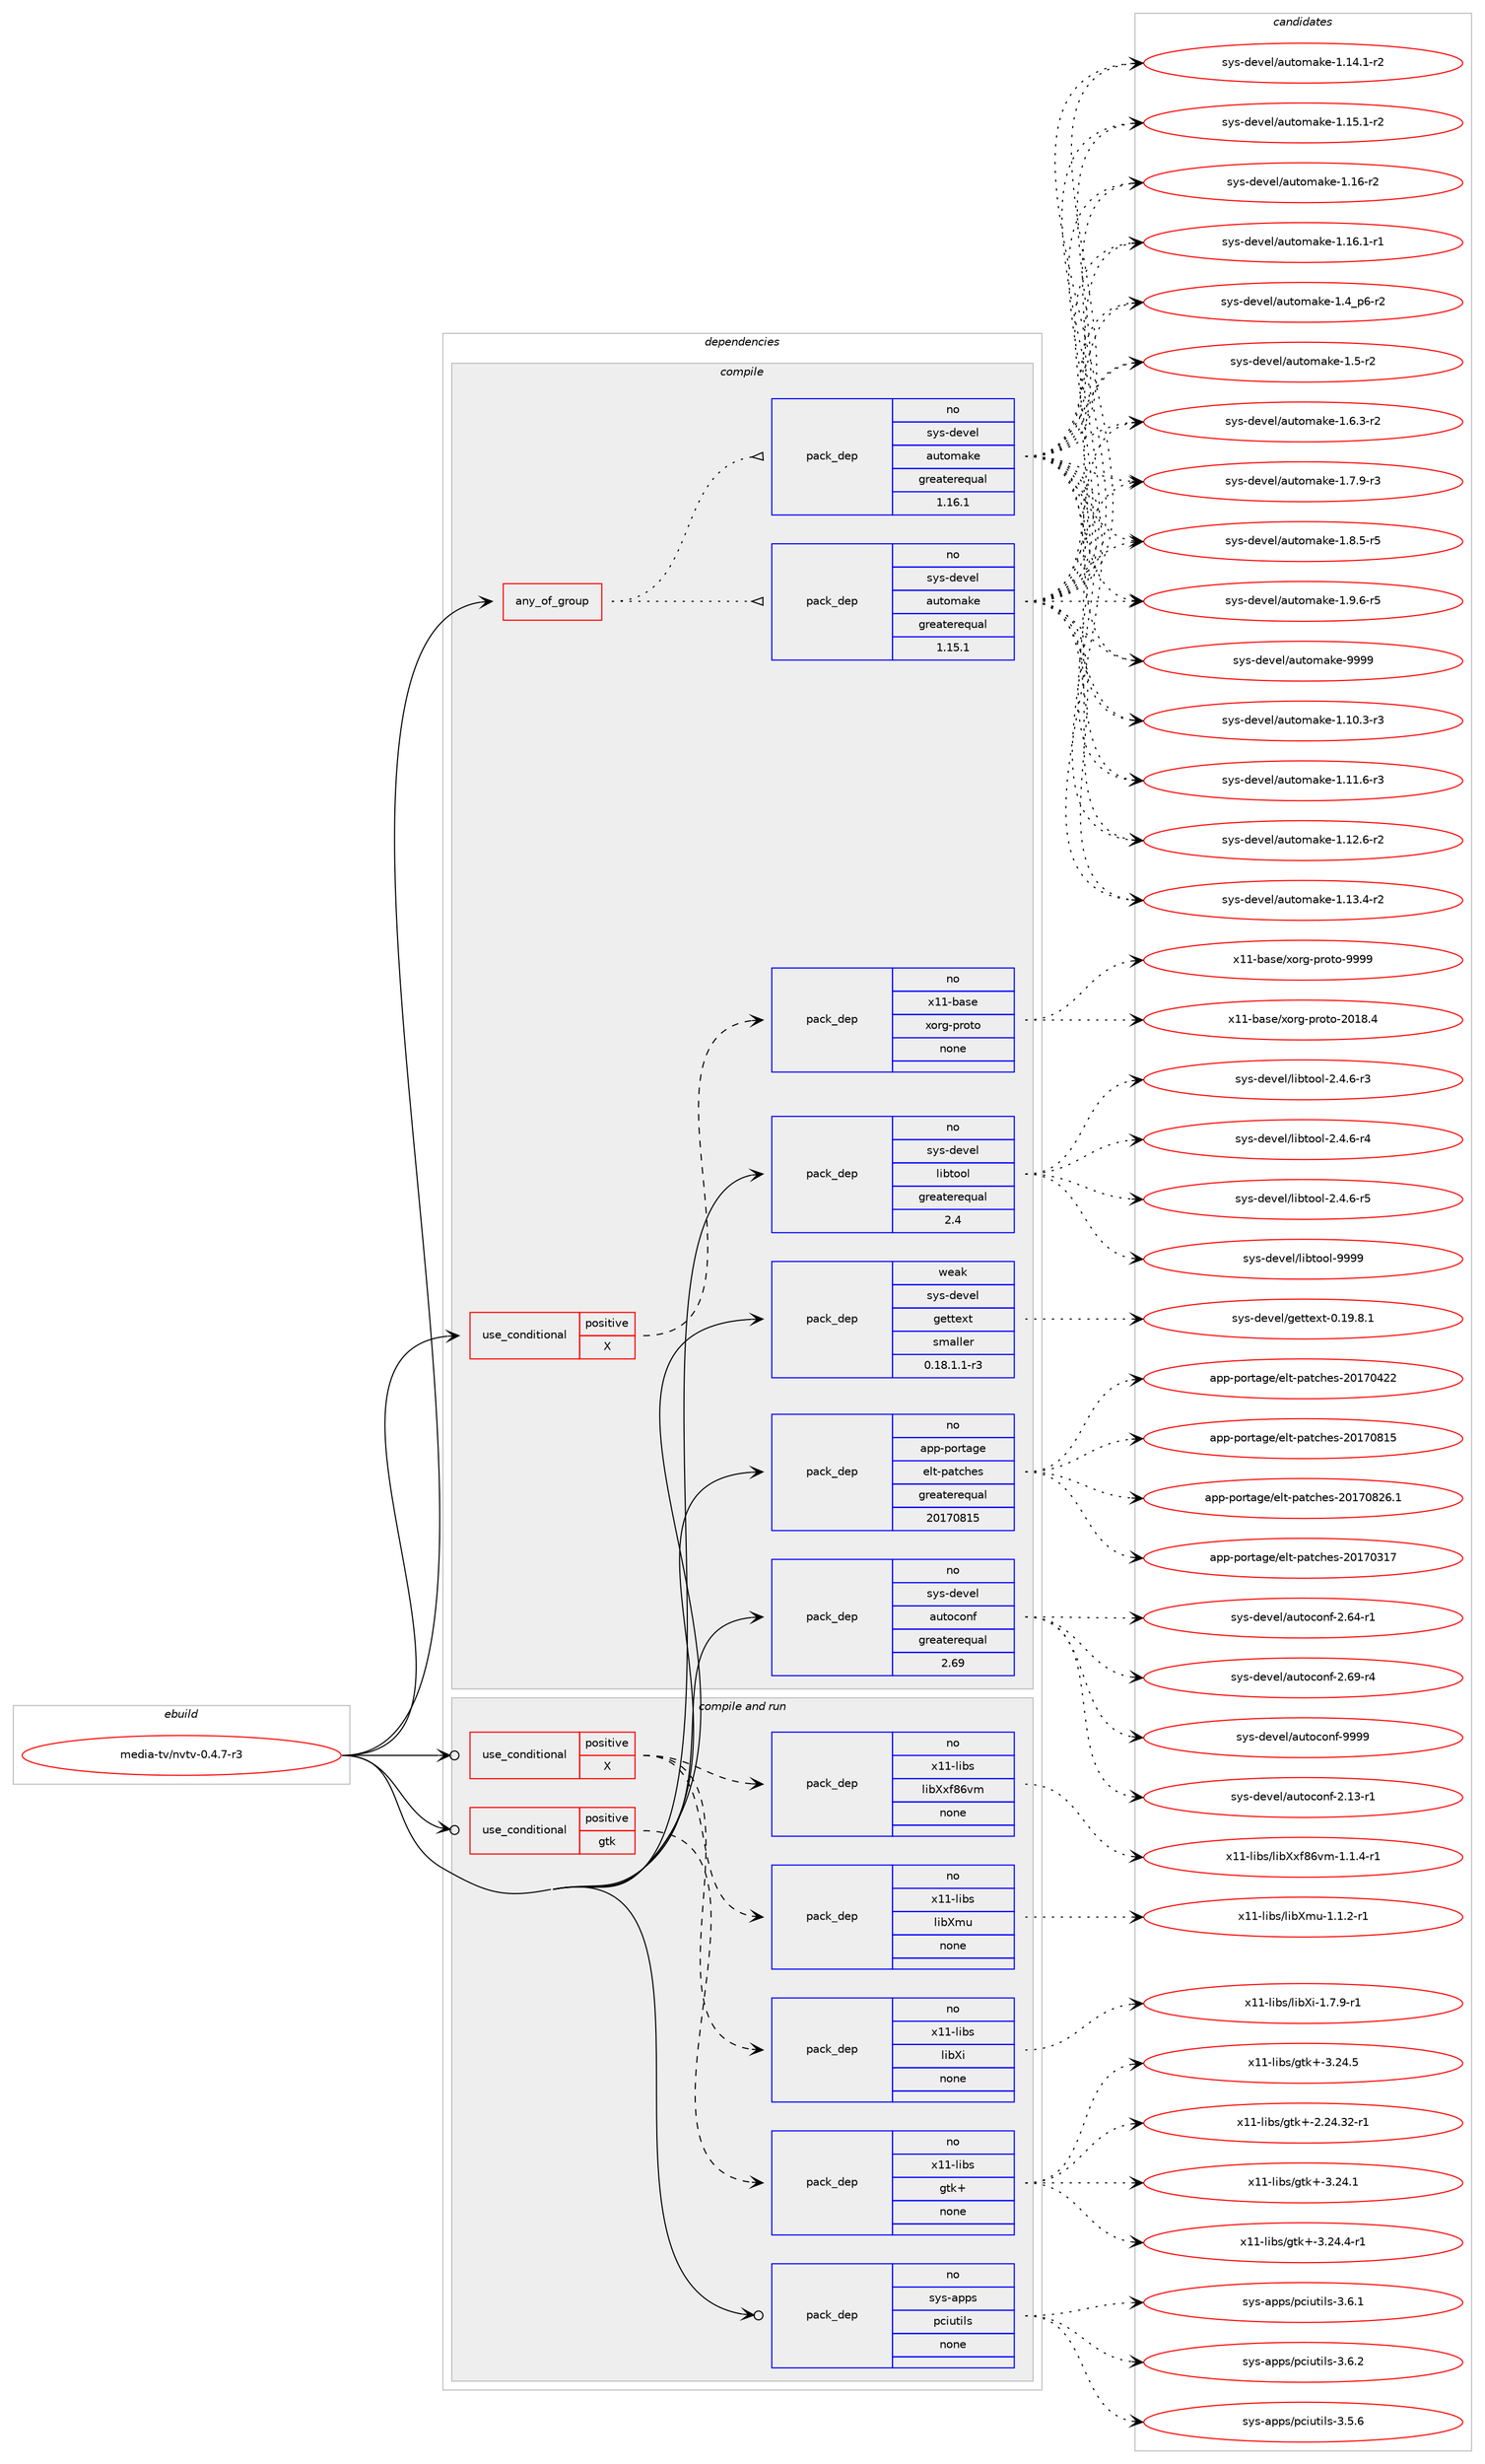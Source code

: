 digraph prolog {

# *************
# Graph options
# *************

newrank=true;
concentrate=true;
compound=true;
graph [rankdir=LR,fontname=Helvetica,fontsize=10,ranksep=1.5];#, ranksep=2.5, nodesep=0.2];
edge  [arrowhead=vee];
node  [fontname=Helvetica,fontsize=10];

# **********
# The ebuild
# **********

subgraph cluster_leftcol {
color=gray;
rank=same;
label=<<i>ebuild</i>>;
id [label="media-tv/nvtv-0.4.7-r3", color=red, width=4, href="../media-tv/nvtv-0.4.7-r3.svg"];
}

# ****************
# The dependencies
# ****************

subgraph cluster_midcol {
color=gray;
label=<<i>dependencies</i>>;
subgraph cluster_compile {
fillcolor="#eeeeee";
style=filled;
label=<<i>compile</i>>;
subgraph any25629 {
dependency1634393 [label=<<TABLE BORDER="0" CELLBORDER="1" CELLSPACING="0" CELLPADDING="4"><TR><TD CELLPADDING="10">any_of_group</TD></TR></TABLE>>, shape=none, color=red];subgraph pack1168728 {
dependency1634394 [label=<<TABLE BORDER="0" CELLBORDER="1" CELLSPACING="0" CELLPADDING="4" WIDTH="220"><TR><TD ROWSPAN="6" CELLPADDING="30">pack_dep</TD></TR><TR><TD WIDTH="110">no</TD></TR><TR><TD>sys-devel</TD></TR><TR><TD>automake</TD></TR><TR><TD>greaterequal</TD></TR><TR><TD>1.16.1</TD></TR></TABLE>>, shape=none, color=blue];
}
dependency1634393:e -> dependency1634394:w [weight=20,style="dotted",arrowhead="oinv"];
subgraph pack1168729 {
dependency1634395 [label=<<TABLE BORDER="0" CELLBORDER="1" CELLSPACING="0" CELLPADDING="4" WIDTH="220"><TR><TD ROWSPAN="6" CELLPADDING="30">pack_dep</TD></TR><TR><TD WIDTH="110">no</TD></TR><TR><TD>sys-devel</TD></TR><TR><TD>automake</TD></TR><TR><TD>greaterequal</TD></TR><TR><TD>1.15.1</TD></TR></TABLE>>, shape=none, color=blue];
}
dependency1634393:e -> dependency1634395:w [weight=20,style="dotted",arrowhead="oinv"];
}
id:e -> dependency1634393:w [weight=20,style="solid",arrowhead="vee"];
subgraph cond439266 {
dependency1634396 [label=<<TABLE BORDER="0" CELLBORDER="1" CELLSPACING="0" CELLPADDING="4"><TR><TD ROWSPAN="3" CELLPADDING="10">use_conditional</TD></TR><TR><TD>positive</TD></TR><TR><TD>X</TD></TR></TABLE>>, shape=none, color=red];
subgraph pack1168730 {
dependency1634397 [label=<<TABLE BORDER="0" CELLBORDER="1" CELLSPACING="0" CELLPADDING="4" WIDTH="220"><TR><TD ROWSPAN="6" CELLPADDING="30">pack_dep</TD></TR><TR><TD WIDTH="110">no</TD></TR><TR><TD>x11-base</TD></TR><TR><TD>xorg-proto</TD></TR><TR><TD>none</TD></TR><TR><TD></TD></TR></TABLE>>, shape=none, color=blue];
}
dependency1634396:e -> dependency1634397:w [weight=20,style="dashed",arrowhead="vee"];
}
id:e -> dependency1634396:w [weight=20,style="solid",arrowhead="vee"];
subgraph pack1168731 {
dependency1634398 [label=<<TABLE BORDER="0" CELLBORDER="1" CELLSPACING="0" CELLPADDING="4" WIDTH="220"><TR><TD ROWSPAN="6" CELLPADDING="30">pack_dep</TD></TR><TR><TD WIDTH="110">no</TD></TR><TR><TD>app-portage</TD></TR><TR><TD>elt-patches</TD></TR><TR><TD>greaterequal</TD></TR><TR><TD>20170815</TD></TR></TABLE>>, shape=none, color=blue];
}
id:e -> dependency1634398:w [weight=20,style="solid",arrowhead="vee"];
subgraph pack1168732 {
dependency1634399 [label=<<TABLE BORDER="0" CELLBORDER="1" CELLSPACING="0" CELLPADDING="4" WIDTH="220"><TR><TD ROWSPAN="6" CELLPADDING="30">pack_dep</TD></TR><TR><TD WIDTH="110">no</TD></TR><TR><TD>sys-devel</TD></TR><TR><TD>autoconf</TD></TR><TR><TD>greaterequal</TD></TR><TR><TD>2.69</TD></TR></TABLE>>, shape=none, color=blue];
}
id:e -> dependency1634399:w [weight=20,style="solid",arrowhead="vee"];
subgraph pack1168733 {
dependency1634400 [label=<<TABLE BORDER="0" CELLBORDER="1" CELLSPACING="0" CELLPADDING="4" WIDTH="220"><TR><TD ROWSPAN="6" CELLPADDING="30">pack_dep</TD></TR><TR><TD WIDTH="110">no</TD></TR><TR><TD>sys-devel</TD></TR><TR><TD>libtool</TD></TR><TR><TD>greaterequal</TD></TR><TR><TD>2.4</TD></TR></TABLE>>, shape=none, color=blue];
}
id:e -> dependency1634400:w [weight=20,style="solid",arrowhead="vee"];
subgraph pack1168734 {
dependency1634401 [label=<<TABLE BORDER="0" CELLBORDER="1" CELLSPACING="0" CELLPADDING="4" WIDTH="220"><TR><TD ROWSPAN="6" CELLPADDING="30">pack_dep</TD></TR><TR><TD WIDTH="110">weak</TD></TR><TR><TD>sys-devel</TD></TR><TR><TD>gettext</TD></TR><TR><TD>smaller</TD></TR><TR><TD>0.18.1.1-r3</TD></TR></TABLE>>, shape=none, color=blue];
}
id:e -> dependency1634401:w [weight=20,style="solid",arrowhead="vee"];
}
subgraph cluster_compileandrun {
fillcolor="#eeeeee";
style=filled;
label=<<i>compile and run</i>>;
subgraph cond439267 {
dependency1634402 [label=<<TABLE BORDER="0" CELLBORDER="1" CELLSPACING="0" CELLPADDING="4"><TR><TD ROWSPAN="3" CELLPADDING="10">use_conditional</TD></TR><TR><TD>positive</TD></TR><TR><TD>X</TD></TR></TABLE>>, shape=none, color=red];
subgraph pack1168735 {
dependency1634403 [label=<<TABLE BORDER="0" CELLBORDER="1" CELLSPACING="0" CELLPADDING="4" WIDTH="220"><TR><TD ROWSPAN="6" CELLPADDING="30">pack_dep</TD></TR><TR><TD WIDTH="110">no</TD></TR><TR><TD>x11-libs</TD></TR><TR><TD>libXi</TD></TR><TR><TD>none</TD></TR><TR><TD></TD></TR></TABLE>>, shape=none, color=blue];
}
dependency1634402:e -> dependency1634403:w [weight=20,style="dashed",arrowhead="vee"];
subgraph pack1168736 {
dependency1634404 [label=<<TABLE BORDER="0" CELLBORDER="1" CELLSPACING="0" CELLPADDING="4" WIDTH="220"><TR><TD ROWSPAN="6" CELLPADDING="30">pack_dep</TD></TR><TR><TD WIDTH="110">no</TD></TR><TR><TD>x11-libs</TD></TR><TR><TD>libXmu</TD></TR><TR><TD>none</TD></TR><TR><TD></TD></TR></TABLE>>, shape=none, color=blue];
}
dependency1634402:e -> dependency1634404:w [weight=20,style="dashed",arrowhead="vee"];
subgraph pack1168737 {
dependency1634405 [label=<<TABLE BORDER="0" CELLBORDER="1" CELLSPACING="0" CELLPADDING="4" WIDTH="220"><TR><TD ROWSPAN="6" CELLPADDING="30">pack_dep</TD></TR><TR><TD WIDTH="110">no</TD></TR><TR><TD>x11-libs</TD></TR><TR><TD>libXxf86vm</TD></TR><TR><TD>none</TD></TR><TR><TD></TD></TR></TABLE>>, shape=none, color=blue];
}
dependency1634402:e -> dependency1634405:w [weight=20,style="dashed",arrowhead="vee"];
}
id:e -> dependency1634402:w [weight=20,style="solid",arrowhead="odotvee"];
subgraph cond439268 {
dependency1634406 [label=<<TABLE BORDER="0" CELLBORDER="1" CELLSPACING="0" CELLPADDING="4"><TR><TD ROWSPAN="3" CELLPADDING="10">use_conditional</TD></TR><TR><TD>positive</TD></TR><TR><TD>gtk</TD></TR></TABLE>>, shape=none, color=red];
subgraph pack1168738 {
dependency1634407 [label=<<TABLE BORDER="0" CELLBORDER="1" CELLSPACING="0" CELLPADDING="4" WIDTH="220"><TR><TD ROWSPAN="6" CELLPADDING="30">pack_dep</TD></TR><TR><TD WIDTH="110">no</TD></TR><TR><TD>x11-libs</TD></TR><TR><TD>gtk+</TD></TR><TR><TD>none</TD></TR><TR><TD></TD></TR></TABLE>>, shape=none, color=blue];
}
dependency1634406:e -> dependency1634407:w [weight=20,style="dashed",arrowhead="vee"];
}
id:e -> dependency1634406:w [weight=20,style="solid",arrowhead="odotvee"];
subgraph pack1168739 {
dependency1634408 [label=<<TABLE BORDER="0" CELLBORDER="1" CELLSPACING="0" CELLPADDING="4" WIDTH="220"><TR><TD ROWSPAN="6" CELLPADDING="30">pack_dep</TD></TR><TR><TD WIDTH="110">no</TD></TR><TR><TD>sys-apps</TD></TR><TR><TD>pciutils</TD></TR><TR><TD>none</TD></TR><TR><TD></TD></TR></TABLE>>, shape=none, color=blue];
}
id:e -> dependency1634408:w [weight=20,style="solid",arrowhead="odotvee"];
}
subgraph cluster_run {
fillcolor="#eeeeee";
style=filled;
label=<<i>run</i>>;
}
}

# **************
# The candidates
# **************

subgraph cluster_choices {
rank=same;
color=gray;
label=<<i>candidates</i>>;

subgraph choice1168728 {
color=black;
nodesep=1;
choice11512111545100101118101108479711711611110997107101454946494846514511451 [label="sys-devel/automake-1.10.3-r3", color=red, width=4,href="../sys-devel/automake-1.10.3-r3.svg"];
choice11512111545100101118101108479711711611110997107101454946494946544511451 [label="sys-devel/automake-1.11.6-r3", color=red, width=4,href="../sys-devel/automake-1.11.6-r3.svg"];
choice11512111545100101118101108479711711611110997107101454946495046544511450 [label="sys-devel/automake-1.12.6-r2", color=red, width=4,href="../sys-devel/automake-1.12.6-r2.svg"];
choice11512111545100101118101108479711711611110997107101454946495146524511450 [label="sys-devel/automake-1.13.4-r2", color=red, width=4,href="../sys-devel/automake-1.13.4-r2.svg"];
choice11512111545100101118101108479711711611110997107101454946495246494511450 [label="sys-devel/automake-1.14.1-r2", color=red, width=4,href="../sys-devel/automake-1.14.1-r2.svg"];
choice11512111545100101118101108479711711611110997107101454946495346494511450 [label="sys-devel/automake-1.15.1-r2", color=red, width=4,href="../sys-devel/automake-1.15.1-r2.svg"];
choice1151211154510010111810110847971171161111099710710145494649544511450 [label="sys-devel/automake-1.16-r2", color=red, width=4,href="../sys-devel/automake-1.16-r2.svg"];
choice11512111545100101118101108479711711611110997107101454946495446494511449 [label="sys-devel/automake-1.16.1-r1", color=red, width=4,href="../sys-devel/automake-1.16.1-r1.svg"];
choice115121115451001011181011084797117116111109971071014549465295112544511450 [label="sys-devel/automake-1.4_p6-r2", color=red, width=4,href="../sys-devel/automake-1.4_p6-r2.svg"];
choice11512111545100101118101108479711711611110997107101454946534511450 [label="sys-devel/automake-1.5-r2", color=red, width=4,href="../sys-devel/automake-1.5-r2.svg"];
choice115121115451001011181011084797117116111109971071014549465446514511450 [label="sys-devel/automake-1.6.3-r2", color=red, width=4,href="../sys-devel/automake-1.6.3-r2.svg"];
choice115121115451001011181011084797117116111109971071014549465546574511451 [label="sys-devel/automake-1.7.9-r3", color=red, width=4,href="../sys-devel/automake-1.7.9-r3.svg"];
choice115121115451001011181011084797117116111109971071014549465646534511453 [label="sys-devel/automake-1.8.5-r5", color=red, width=4,href="../sys-devel/automake-1.8.5-r5.svg"];
choice115121115451001011181011084797117116111109971071014549465746544511453 [label="sys-devel/automake-1.9.6-r5", color=red, width=4,href="../sys-devel/automake-1.9.6-r5.svg"];
choice115121115451001011181011084797117116111109971071014557575757 [label="sys-devel/automake-9999", color=red, width=4,href="../sys-devel/automake-9999.svg"];
dependency1634394:e -> choice11512111545100101118101108479711711611110997107101454946494846514511451:w [style=dotted,weight="100"];
dependency1634394:e -> choice11512111545100101118101108479711711611110997107101454946494946544511451:w [style=dotted,weight="100"];
dependency1634394:e -> choice11512111545100101118101108479711711611110997107101454946495046544511450:w [style=dotted,weight="100"];
dependency1634394:e -> choice11512111545100101118101108479711711611110997107101454946495146524511450:w [style=dotted,weight="100"];
dependency1634394:e -> choice11512111545100101118101108479711711611110997107101454946495246494511450:w [style=dotted,weight="100"];
dependency1634394:e -> choice11512111545100101118101108479711711611110997107101454946495346494511450:w [style=dotted,weight="100"];
dependency1634394:e -> choice1151211154510010111810110847971171161111099710710145494649544511450:w [style=dotted,weight="100"];
dependency1634394:e -> choice11512111545100101118101108479711711611110997107101454946495446494511449:w [style=dotted,weight="100"];
dependency1634394:e -> choice115121115451001011181011084797117116111109971071014549465295112544511450:w [style=dotted,weight="100"];
dependency1634394:e -> choice11512111545100101118101108479711711611110997107101454946534511450:w [style=dotted,weight="100"];
dependency1634394:e -> choice115121115451001011181011084797117116111109971071014549465446514511450:w [style=dotted,weight="100"];
dependency1634394:e -> choice115121115451001011181011084797117116111109971071014549465546574511451:w [style=dotted,weight="100"];
dependency1634394:e -> choice115121115451001011181011084797117116111109971071014549465646534511453:w [style=dotted,weight="100"];
dependency1634394:e -> choice115121115451001011181011084797117116111109971071014549465746544511453:w [style=dotted,weight="100"];
dependency1634394:e -> choice115121115451001011181011084797117116111109971071014557575757:w [style=dotted,weight="100"];
}
subgraph choice1168729 {
color=black;
nodesep=1;
choice11512111545100101118101108479711711611110997107101454946494846514511451 [label="sys-devel/automake-1.10.3-r3", color=red, width=4,href="../sys-devel/automake-1.10.3-r3.svg"];
choice11512111545100101118101108479711711611110997107101454946494946544511451 [label="sys-devel/automake-1.11.6-r3", color=red, width=4,href="../sys-devel/automake-1.11.6-r3.svg"];
choice11512111545100101118101108479711711611110997107101454946495046544511450 [label="sys-devel/automake-1.12.6-r2", color=red, width=4,href="../sys-devel/automake-1.12.6-r2.svg"];
choice11512111545100101118101108479711711611110997107101454946495146524511450 [label="sys-devel/automake-1.13.4-r2", color=red, width=4,href="../sys-devel/automake-1.13.4-r2.svg"];
choice11512111545100101118101108479711711611110997107101454946495246494511450 [label="sys-devel/automake-1.14.1-r2", color=red, width=4,href="../sys-devel/automake-1.14.1-r2.svg"];
choice11512111545100101118101108479711711611110997107101454946495346494511450 [label="sys-devel/automake-1.15.1-r2", color=red, width=4,href="../sys-devel/automake-1.15.1-r2.svg"];
choice1151211154510010111810110847971171161111099710710145494649544511450 [label="sys-devel/automake-1.16-r2", color=red, width=4,href="../sys-devel/automake-1.16-r2.svg"];
choice11512111545100101118101108479711711611110997107101454946495446494511449 [label="sys-devel/automake-1.16.1-r1", color=red, width=4,href="../sys-devel/automake-1.16.1-r1.svg"];
choice115121115451001011181011084797117116111109971071014549465295112544511450 [label="sys-devel/automake-1.4_p6-r2", color=red, width=4,href="../sys-devel/automake-1.4_p6-r2.svg"];
choice11512111545100101118101108479711711611110997107101454946534511450 [label="sys-devel/automake-1.5-r2", color=red, width=4,href="../sys-devel/automake-1.5-r2.svg"];
choice115121115451001011181011084797117116111109971071014549465446514511450 [label="sys-devel/automake-1.6.3-r2", color=red, width=4,href="../sys-devel/automake-1.6.3-r2.svg"];
choice115121115451001011181011084797117116111109971071014549465546574511451 [label="sys-devel/automake-1.7.9-r3", color=red, width=4,href="../sys-devel/automake-1.7.9-r3.svg"];
choice115121115451001011181011084797117116111109971071014549465646534511453 [label="sys-devel/automake-1.8.5-r5", color=red, width=4,href="../sys-devel/automake-1.8.5-r5.svg"];
choice115121115451001011181011084797117116111109971071014549465746544511453 [label="sys-devel/automake-1.9.6-r5", color=red, width=4,href="../sys-devel/automake-1.9.6-r5.svg"];
choice115121115451001011181011084797117116111109971071014557575757 [label="sys-devel/automake-9999", color=red, width=4,href="../sys-devel/automake-9999.svg"];
dependency1634395:e -> choice11512111545100101118101108479711711611110997107101454946494846514511451:w [style=dotted,weight="100"];
dependency1634395:e -> choice11512111545100101118101108479711711611110997107101454946494946544511451:w [style=dotted,weight="100"];
dependency1634395:e -> choice11512111545100101118101108479711711611110997107101454946495046544511450:w [style=dotted,weight="100"];
dependency1634395:e -> choice11512111545100101118101108479711711611110997107101454946495146524511450:w [style=dotted,weight="100"];
dependency1634395:e -> choice11512111545100101118101108479711711611110997107101454946495246494511450:w [style=dotted,weight="100"];
dependency1634395:e -> choice11512111545100101118101108479711711611110997107101454946495346494511450:w [style=dotted,weight="100"];
dependency1634395:e -> choice1151211154510010111810110847971171161111099710710145494649544511450:w [style=dotted,weight="100"];
dependency1634395:e -> choice11512111545100101118101108479711711611110997107101454946495446494511449:w [style=dotted,weight="100"];
dependency1634395:e -> choice115121115451001011181011084797117116111109971071014549465295112544511450:w [style=dotted,weight="100"];
dependency1634395:e -> choice11512111545100101118101108479711711611110997107101454946534511450:w [style=dotted,weight="100"];
dependency1634395:e -> choice115121115451001011181011084797117116111109971071014549465446514511450:w [style=dotted,weight="100"];
dependency1634395:e -> choice115121115451001011181011084797117116111109971071014549465546574511451:w [style=dotted,weight="100"];
dependency1634395:e -> choice115121115451001011181011084797117116111109971071014549465646534511453:w [style=dotted,weight="100"];
dependency1634395:e -> choice115121115451001011181011084797117116111109971071014549465746544511453:w [style=dotted,weight="100"];
dependency1634395:e -> choice115121115451001011181011084797117116111109971071014557575757:w [style=dotted,weight="100"];
}
subgraph choice1168730 {
color=black;
nodesep=1;
choice1204949459897115101471201111141034511211411111611145504849564652 [label="x11-base/xorg-proto-2018.4", color=red, width=4,href="../x11-base/xorg-proto-2018.4.svg"];
choice120494945989711510147120111114103451121141111161114557575757 [label="x11-base/xorg-proto-9999", color=red, width=4,href="../x11-base/xorg-proto-9999.svg"];
dependency1634397:e -> choice1204949459897115101471201111141034511211411111611145504849564652:w [style=dotted,weight="100"];
dependency1634397:e -> choice120494945989711510147120111114103451121141111161114557575757:w [style=dotted,weight="100"];
}
subgraph choice1168731 {
color=black;
nodesep=1;
choice97112112451121111141169710310147101108116451129711699104101115455048495548514955 [label="app-portage/elt-patches-20170317", color=red, width=4,href="../app-portage/elt-patches-20170317.svg"];
choice97112112451121111141169710310147101108116451129711699104101115455048495548525050 [label="app-portage/elt-patches-20170422", color=red, width=4,href="../app-portage/elt-patches-20170422.svg"];
choice97112112451121111141169710310147101108116451129711699104101115455048495548564953 [label="app-portage/elt-patches-20170815", color=red, width=4,href="../app-portage/elt-patches-20170815.svg"];
choice971121124511211111411697103101471011081164511297116991041011154550484955485650544649 [label="app-portage/elt-patches-20170826.1", color=red, width=4,href="../app-portage/elt-patches-20170826.1.svg"];
dependency1634398:e -> choice97112112451121111141169710310147101108116451129711699104101115455048495548514955:w [style=dotted,weight="100"];
dependency1634398:e -> choice97112112451121111141169710310147101108116451129711699104101115455048495548525050:w [style=dotted,weight="100"];
dependency1634398:e -> choice97112112451121111141169710310147101108116451129711699104101115455048495548564953:w [style=dotted,weight="100"];
dependency1634398:e -> choice971121124511211111411697103101471011081164511297116991041011154550484955485650544649:w [style=dotted,weight="100"];
}
subgraph choice1168732 {
color=black;
nodesep=1;
choice1151211154510010111810110847971171161119911111010245504649514511449 [label="sys-devel/autoconf-2.13-r1", color=red, width=4,href="../sys-devel/autoconf-2.13-r1.svg"];
choice1151211154510010111810110847971171161119911111010245504654524511449 [label="sys-devel/autoconf-2.64-r1", color=red, width=4,href="../sys-devel/autoconf-2.64-r1.svg"];
choice1151211154510010111810110847971171161119911111010245504654574511452 [label="sys-devel/autoconf-2.69-r4", color=red, width=4,href="../sys-devel/autoconf-2.69-r4.svg"];
choice115121115451001011181011084797117116111991111101024557575757 [label="sys-devel/autoconf-9999", color=red, width=4,href="../sys-devel/autoconf-9999.svg"];
dependency1634399:e -> choice1151211154510010111810110847971171161119911111010245504649514511449:w [style=dotted,weight="100"];
dependency1634399:e -> choice1151211154510010111810110847971171161119911111010245504654524511449:w [style=dotted,weight="100"];
dependency1634399:e -> choice1151211154510010111810110847971171161119911111010245504654574511452:w [style=dotted,weight="100"];
dependency1634399:e -> choice115121115451001011181011084797117116111991111101024557575757:w [style=dotted,weight="100"];
}
subgraph choice1168733 {
color=black;
nodesep=1;
choice1151211154510010111810110847108105981161111111084550465246544511451 [label="sys-devel/libtool-2.4.6-r3", color=red, width=4,href="../sys-devel/libtool-2.4.6-r3.svg"];
choice1151211154510010111810110847108105981161111111084550465246544511452 [label="sys-devel/libtool-2.4.6-r4", color=red, width=4,href="../sys-devel/libtool-2.4.6-r4.svg"];
choice1151211154510010111810110847108105981161111111084550465246544511453 [label="sys-devel/libtool-2.4.6-r5", color=red, width=4,href="../sys-devel/libtool-2.4.6-r5.svg"];
choice1151211154510010111810110847108105981161111111084557575757 [label="sys-devel/libtool-9999", color=red, width=4,href="../sys-devel/libtool-9999.svg"];
dependency1634400:e -> choice1151211154510010111810110847108105981161111111084550465246544511451:w [style=dotted,weight="100"];
dependency1634400:e -> choice1151211154510010111810110847108105981161111111084550465246544511452:w [style=dotted,weight="100"];
dependency1634400:e -> choice1151211154510010111810110847108105981161111111084550465246544511453:w [style=dotted,weight="100"];
dependency1634400:e -> choice1151211154510010111810110847108105981161111111084557575757:w [style=dotted,weight="100"];
}
subgraph choice1168734 {
color=black;
nodesep=1;
choice1151211154510010111810110847103101116116101120116454846495746564649 [label="sys-devel/gettext-0.19.8.1", color=red, width=4,href="../sys-devel/gettext-0.19.8.1.svg"];
dependency1634401:e -> choice1151211154510010111810110847103101116116101120116454846495746564649:w [style=dotted,weight="100"];
}
subgraph choice1168735 {
color=black;
nodesep=1;
choice120494945108105981154710810598881054549465546574511449 [label="x11-libs/libXi-1.7.9-r1", color=red, width=4,href="../x11-libs/libXi-1.7.9-r1.svg"];
dependency1634403:e -> choice120494945108105981154710810598881054549465546574511449:w [style=dotted,weight="100"];
}
subgraph choice1168736 {
color=black;
nodesep=1;
choice120494945108105981154710810598881091174549464946504511449 [label="x11-libs/libXmu-1.1.2-r1", color=red, width=4,href="../x11-libs/libXmu-1.1.2-r1.svg"];
dependency1634404:e -> choice120494945108105981154710810598881091174549464946504511449:w [style=dotted,weight="100"];
}
subgraph choice1168737 {
color=black;
nodesep=1;
choice1204949451081059811547108105988812010256541181094549464946524511449 [label="x11-libs/libXxf86vm-1.1.4-r1", color=red, width=4,href="../x11-libs/libXxf86vm-1.1.4-r1.svg"];
dependency1634405:e -> choice1204949451081059811547108105988812010256541181094549464946524511449:w [style=dotted,weight="100"];
}
subgraph choice1168738 {
color=black;
nodesep=1;
choice12049494510810598115471031161074345504650524651504511449 [label="x11-libs/gtk+-2.24.32-r1", color=red, width=4,href="../x11-libs/gtk+-2.24.32-r1.svg"];
choice12049494510810598115471031161074345514650524649 [label="x11-libs/gtk+-3.24.1", color=red, width=4,href="../x11-libs/gtk+-3.24.1.svg"];
choice120494945108105981154710311610743455146505246524511449 [label="x11-libs/gtk+-3.24.4-r1", color=red, width=4,href="../x11-libs/gtk+-3.24.4-r1.svg"];
choice12049494510810598115471031161074345514650524653 [label="x11-libs/gtk+-3.24.5", color=red, width=4,href="../x11-libs/gtk+-3.24.5.svg"];
dependency1634407:e -> choice12049494510810598115471031161074345504650524651504511449:w [style=dotted,weight="100"];
dependency1634407:e -> choice12049494510810598115471031161074345514650524649:w [style=dotted,weight="100"];
dependency1634407:e -> choice120494945108105981154710311610743455146505246524511449:w [style=dotted,weight="100"];
dependency1634407:e -> choice12049494510810598115471031161074345514650524653:w [style=dotted,weight="100"];
}
subgraph choice1168739 {
color=black;
nodesep=1;
choice11512111545971121121154711299105117116105108115455146534654 [label="sys-apps/pciutils-3.5.6", color=red, width=4,href="../sys-apps/pciutils-3.5.6.svg"];
choice11512111545971121121154711299105117116105108115455146544649 [label="sys-apps/pciutils-3.6.1", color=red, width=4,href="../sys-apps/pciutils-3.6.1.svg"];
choice11512111545971121121154711299105117116105108115455146544650 [label="sys-apps/pciutils-3.6.2", color=red, width=4,href="../sys-apps/pciutils-3.6.2.svg"];
dependency1634408:e -> choice11512111545971121121154711299105117116105108115455146534654:w [style=dotted,weight="100"];
dependency1634408:e -> choice11512111545971121121154711299105117116105108115455146544649:w [style=dotted,weight="100"];
dependency1634408:e -> choice11512111545971121121154711299105117116105108115455146544650:w [style=dotted,weight="100"];
}
}

}
